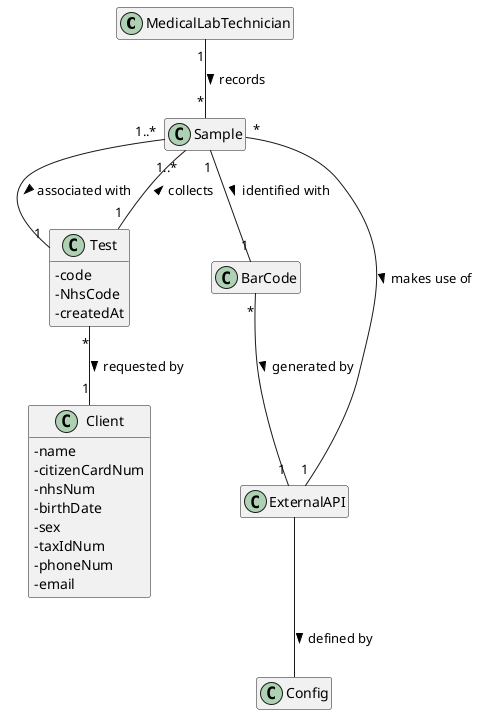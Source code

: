 @startuml

skinparam classAttributeIconSize 0
hide empty methods
hide empty attributes

class MedicalLabTechnician{}

class Sample{}

class Test{
- code
- NhsCode
- createdAt
}

class BarCode {}

class ExternalAPI{}

/'class LabOrder{}'/

class Client{
- name
- citizenCardNum
- nhsNum
- birthDate
- sex
- taxIdNum
- phoneNum
- email
}

/'
class TestType{
- code
- description
- collectingMethod
}'/

/'class Parameter {
  -code
  -shortName
  -description
}'/

class Config {}




MedicalLabTechnician "1" -- "*" Sample : records >
Sample "1" -- "1" BarCode : identified with >
BarCode "*" -- "1" ExternalAPI : generated by >
Test "1" -- "1..*" Sample : collects >
/'Test "1" --- "1" LabOrder : originates <'/
/'LabOrder "1..*" --- "1" Client : provided by >'/

/'comment line above'/
/'Test "*" -- "1" TestType : classified as >'/

/'LabOrder -- TestType : contains >'/
/'LabOrder -- "1..*" Parameter : contains >'/

/'RETIRAR SAMPLE <-> TEST'/
Sample "1..*" -- "1" Test : associated with >

ExternalAPI -- Config : defined by >

Test "*" -- "1" Client : requested by >

Sample "*" -- "1" ExternalAPI : makes use of >

/'FALTA ADICIONAR ASSOCIAÇÕES: CLIENT <-> TEST , CLIENT <-> SAMPLE'/
/'PORQUÊ QUE O TEST TEM 2 codes?'/


@enduml